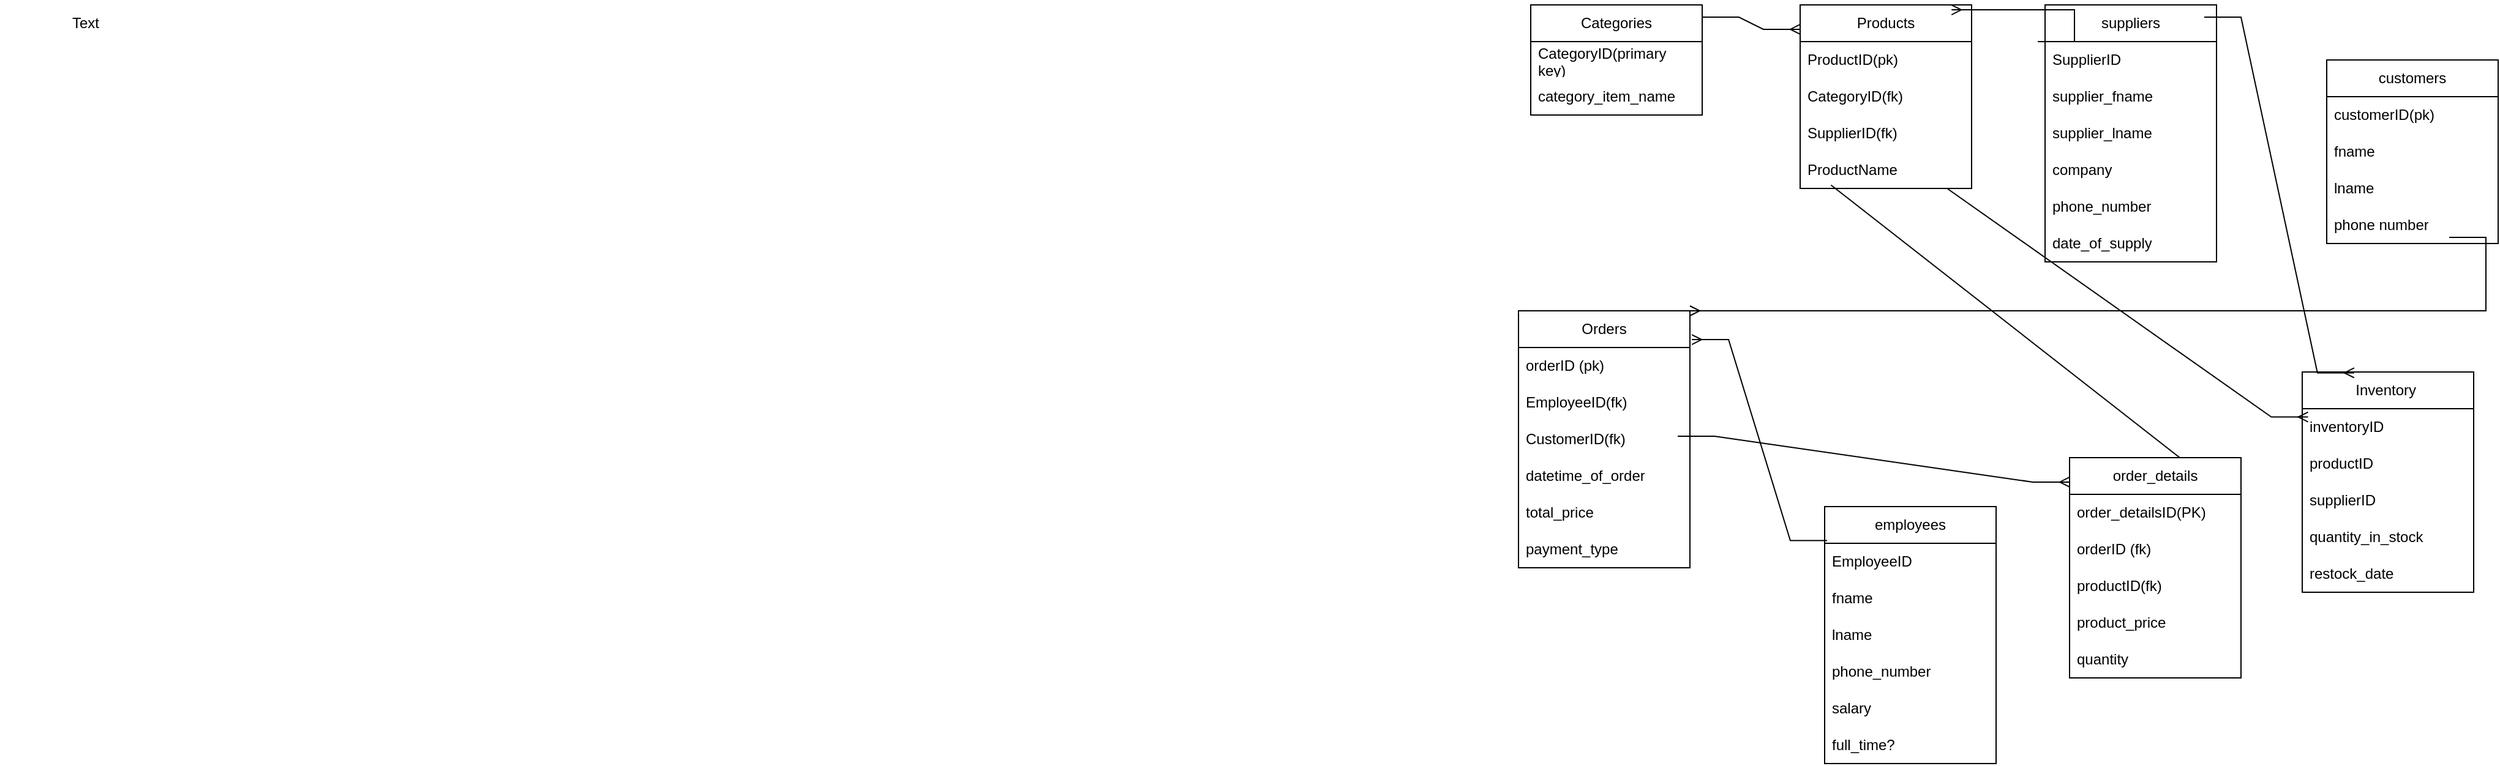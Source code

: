 <mxfile version="24.7.17">
  <diagram name="Page-1" id="Bru86UQUe_wpXeq4MiuS">
    <mxGraphModel dx="2742" dy="661" grid="1" gridSize="10" guides="1" tooltips="1" connect="1" arrows="1" fold="1" page="1" pageScale="1" pageWidth="850" pageHeight="1100" math="0" shadow="0">
      <root>
        <mxCell id="0" />
        <mxCell id="1" parent="0" />
        <mxCell id="iSWv9a0H9eqOOlF5lwMx-2" value="Categories" style="swimlane;fontStyle=0;childLayout=stackLayout;horizontal=1;startSize=30;horizontalStack=0;resizeParent=1;resizeParentMax=0;resizeLast=0;collapsible=1;marginBottom=0;whiteSpace=wrap;html=1;" vertex="1" parent="1">
          <mxGeometry x="20" y="150" width="140" height="90" as="geometry" />
        </mxCell>
        <mxCell id="iSWv9a0H9eqOOlF5lwMx-3" value="CategoryID(primary key)" style="text;strokeColor=none;fillColor=none;align=left;verticalAlign=middle;spacingLeft=4;spacingRight=4;overflow=hidden;points=[[0,0.5],[1,0.5]];portConstraint=eastwest;rotatable=0;whiteSpace=wrap;html=1;" vertex="1" parent="iSWv9a0H9eqOOlF5lwMx-2">
          <mxGeometry y="30" width="140" height="30" as="geometry" />
        </mxCell>
        <mxCell id="iSWv9a0H9eqOOlF5lwMx-4" value="category_item_name" style="text;strokeColor=none;fillColor=none;align=left;verticalAlign=middle;spacingLeft=4;spacingRight=4;overflow=hidden;points=[[0,0.5],[1,0.5]];portConstraint=eastwest;rotatable=0;whiteSpace=wrap;html=1;" vertex="1" parent="iSWv9a0H9eqOOlF5lwMx-2">
          <mxGeometry y="60" width="140" height="30" as="geometry" />
        </mxCell>
        <mxCell id="iSWv9a0H9eqOOlF5lwMx-6" value="Products" style="swimlane;fontStyle=0;childLayout=stackLayout;horizontal=1;startSize=30;horizontalStack=0;resizeParent=1;resizeParentMax=0;resizeLast=0;collapsible=1;marginBottom=0;whiteSpace=wrap;html=1;" vertex="1" parent="1">
          <mxGeometry x="240" y="150" width="140" height="150" as="geometry" />
        </mxCell>
        <mxCell id="iSWv9a0H9eqOOlF5lwMx-7" value="ProductID(pk)" style="text;strokeColor=none;fillColor=none;align=left;verticalAlign=middle;spacingLeft=4;spacingRight=4;overflow=hidden;points=[[0,0.5],[1,0.5]];portConstraint=eastwest;rotatable=0;whiteSpace=wrap;html=1;" vertex="1" parent="iSWv9a0H9eqOOlF5lwMx-6">
          <mxGeometry y="30" width="140" height="30" as="geometry" />
        </mxCell>
        <mxCell id="iSWv9a0H9eqOOlF5lwMx-61" value="" style="edgeStyle=entityRelationEdgeStyle;fontSize=12;html=1;endArrow=ERmany;rounded=0;entryX=0.034;entryY=0.227;entryDx=0;entryDy=0;entryPerimeter=0;" edge="1" parent="iSWv9a0H9eqOOlF5lwMx-6" target="iSWv9a0H9eqOOlF5lwMx-48">
          <mxGeometry width="100" height="100" relative="1" as="geometry">
            <mxPoint x="90" y="150" as="sourcePoint" />
            <mxPoint x="190" y="50" as="targetPoint" />
          </mxGeometry>
        </mxCell>
        <mxCell id="iSWv9a0H9eqOOlF5lwMx-8" value="CategoryID(fk)" style="text;strokeColor=none;fillColor=none;align=left;verticalAlign=middle;spacingLeft=4;spacingRight=4;overflow=hidden;points=[[0,0.5],[1,0.5]];portConstraint=eastwest;rotatable=0;whiteSpace=wrap;html=1;" vertex="1" parent="iSWv9a0H9eqOOlF5lwMx-6">
          <mxGeometry y="60" width="140" height="30" as="geometry" />
        </mxCell>
        <mxCell id="iSWv9a0H9eqOOlF5lwMx-9" value="SupplierID(fk)" style="text;strokeColor=none;fillColor=none;align=left;verticalAlign=middle;spacingLeft=4;spacingRight=4;overflow=hidden;points=[[0,0.5],[1,0.5]];portConstraint=eastwest;rotatable=0;whiteSpace=wrap;html=1;" vertex="1" parent="iSWv9a0H9eqOOlF5lwMx-6">
          <mxGeometry y="90" width="140" height="30" as="geometry" />
        </mxCell>
        <mxCell id="iSWv9a0H9eqOOlF5lwMx-11" value="ProductName" style="text;strokeColor=none;fillColor=none;align=left;verticalAlign=middle;spacingLeft=4;spacingRight=4;overflow=hidden;points=[[0,0.5],[1,0.5]];portConstraint=eastwest;rotatable=0;whiteSpace=wrap;html=1;" vertex="1" parent="iSWv9a0H9eqOOlF5lwMx-6">
          <mxGeometry y="120" width="140" height="30" as="geometry" />
        </mxCell>
        <mxCell id="iSWv9a0H9eqOOlF5lwMx-10" value="Text" style="text;html=1;align=center;verticalAlign=middle;whiteSpace=wrap;rounded=0;" vertex="1" parent="1">
          <mxGeometry x="-1230" y="150" width="140" height="30" as="geometry" />
        </mxCell>
        <mxCell id="iSWv9a0H9eqOOlF5lwMx-13" value="suppliers" style="swimlane;fontStyle=0;childLayout=stackLayout;horizontal=1;startSize=30;horizontalStack=0;resizeParent=1;resizeParentMax=0;resizeLast=0;collapsible=1;marginBottom=0;whiteSpace=wrap;html=1;" vertex="1" parent="1">
          <mxGeometry x="440" y="150" width="140" height="210" as="geometry" />
        </mxCell>
        <mxCell id="iSWv9a0H9eqOOlF5lwMx-14" value="SupplierID" style="text;strokeColor=none;fillColor=none;align=left;verticalAlign=middle;spacingLeft=4;spacingRight=4;overflow=hidden;points=[[0,0.5],[1,0.5]];portConstraint=eastwest;rotatable=0;whiteSpace=wrap;html=1;" vertex="1" parent="iSWv9a0H9eqOOlF5lwMx-13">
          <mxGeometry y="30" width="140" height="30" as="geometry" />
        </mxCell>
        <mxCell id="iSWv9a0H9eqOOlF5lwMx-15" value="supplier_fname" style="text;strokeColor=none;fillColor=none;align=left;verticalAlign=middle;spacingLeft=4;spacingRight=4;overflow=hidden;points=[[0,0.5],[1,0.5]];portConstraint=eastwest;rotatable=0;whiteSpace=wrap;html=1;" vertex="1" parent="iSWv9a0H9eqOOlF5lwMx-13">
          <mxGeometry y="60" width="140" height="30" as="geometry" />
        </mxCell>
        <mxCell id="iSWv9a0H9eqOOlF5lwMx-16" value="supplier_lname" style="text;strokeColor=none;fillColor=none;align=left;verticalAlign=middle;spacingLeft=4;spacingRight=4;overflow=hidden;points=[[0,0.5],[1,0.5]];portConstraint=eastwest;rotatable=0;whiteSpace=wrap;html=1;" vertex="1" parent="iSWv9a0H9eqOOlF5lwMx-13">
          <mxGeometry y="90" width="140" height="30" as="geometry" />
        </mxCell>
        <mxCell id="iSWv9a0H9eqOOlF5lwMx-17" value="company" style="text;strokeColor=none;fillColor=none;align=left;verticalAlign=middle;spacingLeft=4;spacingRight=4;overflow=hidden;points=[[0,0.5],[1,0.5]];portConstraint=eastwest;rotatable=0;whiteSpace=wrap;html=1;" vertex="1" parent="iSWv9a0H9eqOOlF5lwMx-13">
          <mxGeometry y="120" width="140" height="30" as="geometry" />
        </mxCell>
        <mxCell id="iSWv9a0H9eqOOlF5lwMx-18" value="phone_number" style="text;strokeColor=none;fillColor=none;align=left;verticalAlign=middle;spacingLeft=4;spacingRight=4;overflow=hidden;points=[[0,0.5],[1,0.5]];portConstraint=eastwest;rotatable=0;whiteSpace=wrap;html=1;" vertex="1" parent="iSWv9a0H9eqOOlF5lwMx-13">
          <mxGeometry y="150" width="140" height="30" as="geometry" />
        </mxCell>
        <mxCell id="iSWv9a0H9eqOOlF5lwMx-19" value="date_of_supply" style="text;strokeColor=none;fillColor=none;align=left;verticalAlign=middle;spacingLeft=4;spacingRight=4;overflow=hidden;points=[[0,0.5],[1,0.5]];portConstraint=eastwest;rotatable=0;whiteSpace=wrap;html=1;" vertex="1" parent="iSWv9a0H9eqOOlF5lwMx-13">
          <mxGeometry y="180" width="140" height="30" as="geometry" />
        </mxCell>
        <mxCell id="iSWv9a0H9eqOOlF5lwMx-20" value="Orders" style="swimlane;fontStyle=0;childLayout=stackLayout;horizontal=1;startSize=30;horizontalStack=0;resizeParent=1;resizeParentMax=0;resizeLast=0;collapsible=1;marginBottom=0;whiteSpace=wrap;html=1;" vertex="1" parent="1">
          <mxGeometry x="10" y="400" width="140" height="210" as="geometry" />
        </mxCell>
        <mxCell id="iSWv9a0H9eqOOlF5lwMx-21" value="orderID (pk)" style="text;strokeColor=none;fillColor=none;align=left;verticalAlign=middle;spacingLeft=4;spacingRight=4;overflow=hidden;points=[[0,0.5],[1,0.5]];portConstraint=eastwest;rotatable=0;whiteSpace=wrap;html=1;" vertex="1" parent="iSWv9a0H9eqOOlF5lwMx-20">
          <mxGeometry y="30" width="140" height="30" as="geometry" />
        </mxCell>
        <mxCell id="iSWv9a0H9eqOOlF5lwMx-22" value="EmployeeID(fk)" style="text;strokeColor=none;fillColor=none;align=left;verticalAlign=middle;spacingLeft=4;spacingRight=4;overflow=hidden;points=[[0,0.5],[1,0.5]];portConstraint=eastwest;rotatable=0;whiteSpace=wrap;html=1;" vertex="1" parent="iSWv9a0H9eqOOlF5lwMx-20">
          <mxGeometry y="60" width="140" height="30" as="geometry" />
        </mxCell>
        <mxCell id="iSWv9a0H9eqOOlF5lwMx-23" value="CustomerID(fk)" style="text;strokeColor=none;fillColor=none;align=left;verticalAlign=middle;spacingLeft=4;spacingRight=4;overflow=hidden;points=[[0,0.5],[1,0.5]];portConstraint=eastwest;rotatable=0;whiteSpace=wrap;html=1;" vertex="1" parent="iSWv9a0H9eqOOlF5lwMx-20">
          <mxGeometry y="90" width="140" height="30" as="geometry" />
        </mxCell>
        <mxCell id="iSWv9a0H9eqOOlF5lwMx-24" value="datetime_of_order" style="text;strokeColor=none;fillColor=none;align=left;verticalAlign=middle;spacingLeft=4;spacingRight=4;overflow=hidden;points=[[0,0.5],[1,0.5]];portConstraint=eastwest;rotatable=0;whiteSpace=wrap;html=1;" vertex="1" parent="iSWv9a0H9eqOOlF5lwMx-20">
          <mxGeometry y="120" width="140" height="30" as="geometry" />
        </mxCell>
        <mxCell id="iSWv9a0H9eqOOlF5lwMx-29" value="total_price" style="text;strokeColor=none;fillColor=none;align=left;verticalAlign=middle;spacingLeft=4;spacingRight=4;overflow=hidden;points=[[0,0.5],[1,0.5]];portConstraint=eastwest;rotatable=0;whiteSpace=wrap;html=1;" vertex="1" parent="iSWv9a0H9eqOOlF5lwMx-20">
          <mxGeometry y="150" width="140" height="30" as="geometry" />
        </mxCell>
        <mxCell id="iSWv9a0H9eqOOlF5lwMx-30" value="payment_type" style="text;strokeColor=none;fillColor=none;align=left;verticalAlign=middle;spacingLeft=4;spacingRight=4;overflow=hidden;points=[[0,0.5],[1,0.5]];portConstraint=eastwest;rotatable=0;whiteSpace=wrap;html=1;" vertex="1" parent="iSWv9a0H9eqOOlF5lwMx-20">
          <mxGeometry y="180" width="140" height="30" as="geometry" />
        </mxCell>
        <mxCell id="iSWv9a0H9eqOOlF5lwMx-25" value="employees" style="swimlane;fontStyle=0;childLayout=stackLayout;horizontal=1;startSize=30;horizontalStack=0;resizeParent=1;resizeParentMax=0;resizeLast=0;collapsible=1;marginBottom=0;whiteSpace=wrap;html=1;" vertex="1" parent="1">
          <mxGeometry x="260" y="560" width="140" height="210" as="geometry" />
        </mxCell>
        <mxCell id="iSWv9a0H9eqOOlF5lwMx-26" value="EmployeeID" style="text;strokeColor=none;fillColor=none;align=left;verticalAlign=middle;spacingLeft=4;spacingRight=4;overflow=hidden;points=[[0,0.5],[1,0.5]];portConstraint=eastwest;rotatable=0;whiteSpace=wrap;html=1;" vertex="1" parent="iSWv9a0H9eqOOlF5lwMx-25">
          <mxGeometry y="30" width="140" height="30" as="geometry" />
        </mxCell>
        <mxCell id="iSWv9a0H9eqOOlF5lwMx-27" value="fname" style="text;strokeColor=none;fillColor=none;align=left;verticalAlign=middle;spacingLeft=4;spacingRight=4;overflow=hidden;points=[[0,0.5],[1,0.5]];portConstraint=eastwest;rotatable=0;whiteSpace=wrap;html=1;" vertex="1" parent="iSWv9a0H9eqOOlF5lwMx-25">
          <mxGeometry y="60" width="140" height="30" as="geometry" />
        </mxCell>
        <mxCell id="iSWv9a0H9eqOOlF5lwMx-28" value="lname" style="text;strokeColor=none;fillColor=none;align=left;verticalAlign=middle;spacingLeft=4;spacingRight=4;overflow=hidden;points=[[0,0.5],[1,0.5]];portConstraint=eastwest;rotatable=0;whiteSpace=wrap;html=1;" vertex="1" parent="iSWv9a0H9eqOOlF5lwMx-25">
          <mxGeometry y="90" width="140" height="30" as="geometry" />
        </mxCell>
        <mxCell id="iSWv9a0H9eqOOlF5lwMx-31" value="phone_number" style="text;strokeColor=none;fillColor=none;align=left;verticalAlign=middle;spacingLeft=4;spacingRight=4;overflow=hidden;points=[[0,0.5],[1,0.5]];portConstraint=eastwest;rotatable=0;whiteSpace=wrap;html=1;" vertex="1" parent="iSWv9a0H9eqOOlF5lwMx-25">
          <mxGeometry y="120" width="140" height="30" as="geometry" />
        </mxCell>
        <mxCell id="iSWv9a0H9eqOOlF5lwMx-32" value="salary" style="text;strokeColor=none;fillColor=none;align=left;verticalAlign=middle;spacingLeft=4;spacingRight=4;overflow=hidden;points=[[0,0.5],[1,0.5]];portConstraint=eastwest;rotatable=0;whiteSpace=wrap;html=1;" vertex="1" parent="iSWv9a0H9eqOOlF5lwMx-25">
          <mxGeometry y="150" width="140" height="30" as="geometry" />
        </mxCell>
        <mxCell id="iSWv9a0H9eqOOlF5lwMx-33" value="full_time?" style="text;strokeColor=none;fillColor=none;align=left;verticalAlign=middle;spacingLeft=4;spacingRight=4;overflow=hidden;points=[[0,0.5],[1,0.5]];portConstraint=eastwest;rotatable=0;whiteSpace=wrap;html=1;" vertex="1" parent="iSWv9a0H9eqOOlF5lwMx-25">
          <mxGeometry y="180" width="140" height="30" as="geometry" />
        </mxCell>
        <mxCell id="iSWv9a0H9eqOOlF5lwMx-34" value="order_details" style="swimlane;fontStyle=0;childLayout=stackLayout;horizontal=1;startSize=30;horizontalStack=0;resizeParent=1;resizeParentMax=0;resizeLast=0;collapsible=1;marginBottom=0;whiteSpace=wrap;html=1;" vertex="1" parent="1">
          <mxGeometry x="460" y="520" width="140" height="180" as="geometry" />
        </mxCell>
        <mxCell id="iSWv9a0H9eqOOlF5lwMx-35" value="order_detailsID(PK)" style="text;strokeColor=none;fillColor=none;align=left;verticalAlign=middle;spacingLeft=4;spacingRight=4;overflow=hidden;points=[[0,0.5],[1,0.5]];portConstraint=eastwest;rotatable=0;whiteSpace=wrap;html=1;" vertex="1" parent="iSWv9a0H9eqOOlF5lwMx-34">
          <mxGeometry y="30" width="140" height="30" as="geometry" />
        </mxCell>
        <mxCell id="iSWv9a0H9eqOOlF5lwMx-36" value="orderID (fk)" style="text;strokeColor=none;fillColor=none;align=left;verticalAlign=middle;spacingLeft=4;spacingRight=4;overflow=hidden;points=[[0,0.5],[1,0.5]];portConstraint=eastwest;rotatable=0;whiteSpace=wrap;html=1;" vertex="1" parent="iSWv9a0H9eqOOlF5lwMx-34">
          <mxGeometry y="60" width="140" height="30" as="geometry" />
        </mxCell>
        <mxCell id="iSWv9a0H9eqOOlF5lwMx-37" value="productID(fk)" style="text;strokeColor=none;fillColor=none;align=left;verticalAlign=middle;spacingLeft=4;spacingRight=4;overflow=hidden;points=[[0,0.5],[1,0.5]];portConstraint=eastwest;rotatable=0;whiteSpace=wrap;html=1;" vertex="1" parent="iSWv9a0H9eqOOlF5lwMx-34">
          <mxGeometry y="90" width="140" height="30" as="geometry" />
        </mxCell>
        <mxCell id="iSWv9a0H9eqOOlF5lwMx-38" value="product_price" style="text;strokeColor=none;fillColor=none;align=left;verticalAlign=middle;spacingLeft=4;spacingRight=4;overflow=hidden;points=[[0,0.5],[1,0.5]];portConstraint=eastwest;rotatable=0;whiteSpace=wrap;html=1;" vertex="1" parent="iSWv9a0H9eqOOlF5lwMx-34">
          <mxGeometry y="120" width="140" height="30" as="geometry" />
        </mxCell>
        <mxCell id="iSWv9a0H9eqOOlF5lwMx-39" value="quantity" style="text;strokeColor=none;fillColor=none;align=left;verticalAlign=middle;spacingLeft=4;spacingRight=4;overflow=hidden;points=[[0,0.5],[1,0.5]];portConstraint=eastwest;rotatable=0;whiteSpace=wrap;html=1;" vertex="1" parent="iSWv9a0H9eqOOlF5lwMx-34">
          <mxGeometry y="150" width="140" height="30" as="geometry" />
        </mxCell>
        <mxCell id="iSWv9a0H9eqOOlF5lwMx-40" value="customers" style="swimlane;fontStyle=0;childLayout=stackLayout;horizontal=1;startSize=30;horizontalStack=0;resizeParent=1;resizeParentMax=0;resizeLast=0;collapsible=1;marginBottom=0;whiteSpace=wrap;html=1;" vertex="1" parent="1">
          <mxGeometry x="670" y="195" width="140" height="150" as="geometry" />
        </mxCell>
        <mxCell id="iSWv9a0H9eqOOlF5lwMx-41" value="customerID(pk)" style="text;strokeColor=none;fillColor=none;align=left;verticalAlign=middle;spacingLeft=4;spacingRight=4;overflow=hidden;points=[[0,0.5],[1,0.5]];portConstraint=eastwest;rotatable=0;whiteSpace=wrap;html=1;" vertex="1" parent="iSWv9a0H9eqOOlF5lwMx-40">
          <mxGeometry y="30" width="140" height="30" as="geometry" />
        </mxCell>
        <mxCell id="iSWv9a0H9eqOOlF5lwMx-54" value="" style="edgeStyle=entityRelationEdgeStyle;fontSize=12;html=1;endArrow=ERmany;rounded=0;entryX=1;entryY=0;entryDx=0;entryDy=0;" edge="1" parent="iSWv9a0H9eqOOlF5lwMx-40" target="iSWv9a0H9eqOOlF5lwMx-20">
          <mxGeometry width="100" height="100" relative="1" as="geometry">
            <mxPoint x="100" y="145" as="sourcePoint" />
            <mxPoint x="200" y="45" as="targetPoint" />
          </mxGeometry>
        </mxCell>
        <mxCell id="iSWv9a0H9eqOOlF5lwMx-42" value="fname" style="text;strokeColor=none;fillColor=none;align=left;verticalAlign=middle;spacingLeft=4;spacingRight=4;overflow=hidden;points=[[0,0.5],[1,0.5]];portConstraint=eastwest;rotatable=0;whiteSpace=wrap;html=1;" vertex="1" parent="iSWv9a0H9eqOOlF5lwMx-40">
          <mxGeometry y="60" width="140" height="30" as="geometry" />
        </mxCell>
        <mxCell id="iSWv9a0H9eqOOlF5lwMx-43" value="lname" style="text;strokeColor=none;fillColor=none;align=left;verticalAlign=middle;spacingLeft=4;spacingRight=4;overflow=hidden;points=[[0,0.5],[1,0.5]];portConstraint=eastwest;rotatable=0;whiteSpace=wrap;html=1;" vertex="1" parent="iSWv9a0H9eqOOlF5lwMx-40">
          <mxGeometry y="90" width="140" height="30" as="geometry" />
        </mxCell>
        <mxCell id="iSWv9a0H9eqOOlF5lwMx-44" value="phone number" style="text;strokeColor=none;fillColor=none;align=left;verticalAlign=middle;spacingLeft=4;spacingRight=4;overflow=hidden;points=[[0,0.5],[1,0.5]];portConstraint=eastwest;rotatable=0;whiteSpace=wrap;html=1;" vertex="1" parent="iSWv9a0H9eqOOlF5lwMx-40">
          <mxGeometry y="120" width="140" height="30" as="geometry" />
        </mxCell>
        <mxCell id="iSWv9a0H9eqOOlF5lwMx-47" value="Inventory&amp;nbsp;" style="swimlane;fontStyle=0;childLayout=stackLayout;horizontal=1;startSize=30;horizontalStack=0;resizeParent=1;resizeParentMax=0;resizeLast=0;collapsible=1;marginBottom=0;whiteSpace=wrap;html=1;" vertex="1" parent="1">
          <mxGeometry x="650" y="450" width="140" height="180" as="geometry" />
        </mxCell>
        <mxCell id="iSWv9a0H9eqOOlF5lwMx-48" value="inventoryID" style="text;strokeColor=none;fillColor=none;align=left;verticalAlign=middle;spacingLeft=4;spacingRight=4;overflow=hidden;points=[[0,0.5],[1,0.5]];portConstraint=eastwest;rotatable=0;whiteSpace=wrap;html=1;" vertex="1" parent="iSWv9a0H9eqOOlF5lwMx-47">
          <mxGeometry y="30" width="140" height="30" as="geometry" />
        </mxCell>
        <mxCell id="iSWv9a0H9eqOOlF5lwMx-49" value="productID" style="text;strokeColor=none;fillColor=none;align=left;verticalAlign=middle;spacingLeft=4;spacingRight=4;overflow=hidden;points=[[0,0.5],[1,0.5]];portConstraint=eastwest;rotatable=0;whiteSpace=wrap;html=1;" vertex="1" parent="iSWv9a0H9eqOOlF5lwMx-47">
          <mxGeometry y="60" width="140" height="30" as="geometry" />
        </mxCell>
        <mxCell id="iSWv9a0H9eqOOlF5lwMx-50" value="supplierID" style="text;strokeColor=none;fillColor=none;align=left;verticalAlign=middle;spacingLeft=4;spacingRight=4;overflow=hidden;points=[[0,0.5],[1,0.5]];portConstraint=eastwest;rotatable=0;whiteSpace=wrap;html=1;" vertex="1" parent="iSWv9a0H9eqOOlF5lwMx-47">
          <mxGeometry y="90" width="140" height="30" as="geometry" />
        </mxCell>
        <mxCell id="iSWv9a0H9eqOOlF5lwMx-56" value="quantity_in_stock" style="text;strokeColor=none;fillColor=none;align=left;verticalAlign=middle;spacingLeft=4;spacingRight=4;overflow=hidden;points=[[0,0.5],[1,0.5]];portConstraint=eastwest;rotatable=0;whiteSpace=wrap;html=1;" vertex="1" parent="iSWv9a0H9eqOOlF5lwMx-47">
          <mxGeometry y="120" width="140" height="30" as="geometry" />
        </mxCell>
        <mxCell id="iSWv9a0H9eqOOlF5lwMx-57" value="restock_date" style="text;strokeColor=none;fillColor=none;align=left;verticalAlign=middle;spacingLeft=4;spacingRight=4;overflow=hidden;points=[[0,0.5],[1,0.5]];portConstraint=eastwest;rotatable=0;whiteSpace=wrap;html=1;" vertex="1" parent="iSWv9a0H9eqOOlF5lwMx-47">
          <mxGeometry y="150" width="140" height="30" as="geometry" />
        </mxCell>
        <mxCell id="iSWv9a0H9eqOOlF5lwMx-51" value="" style="edgeStyle=entityRelationEdgeStyle;fontSize=12;html=1;endArrow=ERmany;rounded=0;entryX=0;entryY=0.133;entryDx=0;entryDy=0;entryPerimeter=0;" edge="1" parent="1" target="iSWv9a0H9eqOOlF5lwMx-6">
          <mxGeometry width="100" height="100" relative="1" as="geometry">
            <mxPoint x="160" y="160" as="sourcePoint" />
            <mxPoint x="260" y="60" as="targetPoint" />
          </mxGeometry>
        </mxCell>
        <mxCell id="iSWv9a0H9eqOOlF5lwMx-52" value="" style="edgeStyle=entityRelationEdgeStyle;fontSize=12;html=1;endArrow=ERmany;rounded=0;entryX=0.883;entryY=0.027;entryDx=0;entryDy=0;entryPerimeter=0;" edge="1" parent="1" target="iSWv9a0H9eqOOlF5lwMx-6">
          <mxGeometry width="100" height="100" relative="1" as="geometry">
            <mxPoint x="434" y="180" as="sourcePoint" />
            <mxPoint x="390" y="160" as="targetPoint" />
          </mxGeometry>
        </mxCell>
        <mxCell id="iSWv9a0H9eqOOlF5lwMx-55" value="" style="edgeStyle=entityRelationEdgeStyle;fontSize=12;html=1;endArrow=ERmany;rounded=0;entryX=1.011;entryY=0.112;entryDx=0;entryDy=0;entryPerimeter=0;exitX=0.014;exitY=0.132;exitDx=0;exitDy=0;exitPerimeter=0;" edge="1" parent="1" source="iSWv9a0H9eqOOlF5lwMx-25" target="iSWv9a0H9eqOOlF5lwMx-20">
          <mxGeometry width="100" height="100" relative="1" as="geometry">
            <mxPoint x="210" y="595" as="sourcePoint" />
            <mxPoint x="123.22" y="434.19" as="targetPoint" />
            <Array as="points">
              <mxPoint x="120" y="455" />
            </Array>
          </mxGeometry>
        </mxCell>
        <mxCell id="iSWv9a0H9eqOOlF5lwMx-58" value="" style="edgeStyle=entityRelationEdgeStyle;fontSize=12;html=1;endArrow=ERmany;rounded=0;entryX=0;entryY=0.111;entryDx=0;entryDy=0;entryPerimeter=0;" edge="1" parent="1" target="iSWv9a0H9eqOOlF5lwMx-34">
          <mxGeometry width="100" height="100" relative="1" as="geometry">
            <mxPoint x="140" y="502.54" as="sourcePoint" />
            <mxPoint x="482.38" y="370.0" as="targetPoint" />
          </mxGeometry>
        </mxCell>
        <mxCell id="iSWv9a0H9eqOOlF5lwMx-60" value="" style="edgeStyle=entityRelationEdgeStyle;fontSize=12;html=1;endArrow=ERmany;rounded=0;exitX=1.003;exitY=0.141;exitDx=0;exitDy=0;exitPerimeter=0;entryX=0.303;entryY=0.004;entryDx=0;entryDy=0;entryPerimeter=0;" edge="1" parent="1" target="iSWv9a0H9eqOOlF5lwMx-47">
          <mxGeometry width="100" height="100" relative="1" as="geometry">
            <mxPoint x="570.0" y="160" as="sourcePoint" />
            <mxPoint x="699.58" y="440.39" as="targetPoint" />
          </mxGeometry>
        </mxCell>
        <mxCell id="iSWv9a0H9eqOOlF5lwMx-62" value="" style="endArrow=none;html=1;rounded=0;exitX=0.18;exitY=0.907;exitDx=0;exitDy=0;exitPerimeter=0;" edge="1" parent="1" source="iSWv9a0H9eqOOlF5lwMx-11">
          <mxGeometry relative="1" as="geometry">
            <mxPoint x="390" y="520" as="sourcePoint" />
            <mxPoint x="550" y="520" as="targetPoint" />
          </mxGeometry>
        </mxCell>
      </root>
    </mxGraphModel>
  </diagram>
</mxfile>
